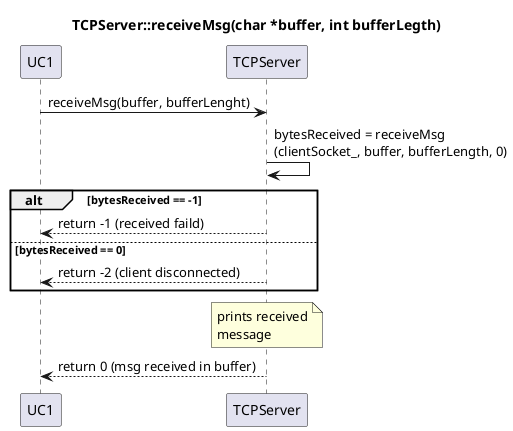 @startuml
title TCPServer::receiveMsg(char *buffer, int bufferLegth)
participant UC1
participant TCPServer

UC1 -> TCPServer : receiveMsg(buffer, bufferLenght)
TCPServer ->  TCPServer : bytesReceived = receiveMsg\n(clientSocket_, buffer, bufferLength, 0)
alt bytesReceived == -1
    UC1 <-- TCPServer : return -1 (received faild)
else bytesReceived == 0
    UC1 <-- TCPServer : return -2 (client disconnected)
end
note over TCPServer : prints received\nmessage

UC1 <-- TCPServer : return 0 (msg received in buffer)
@enduml